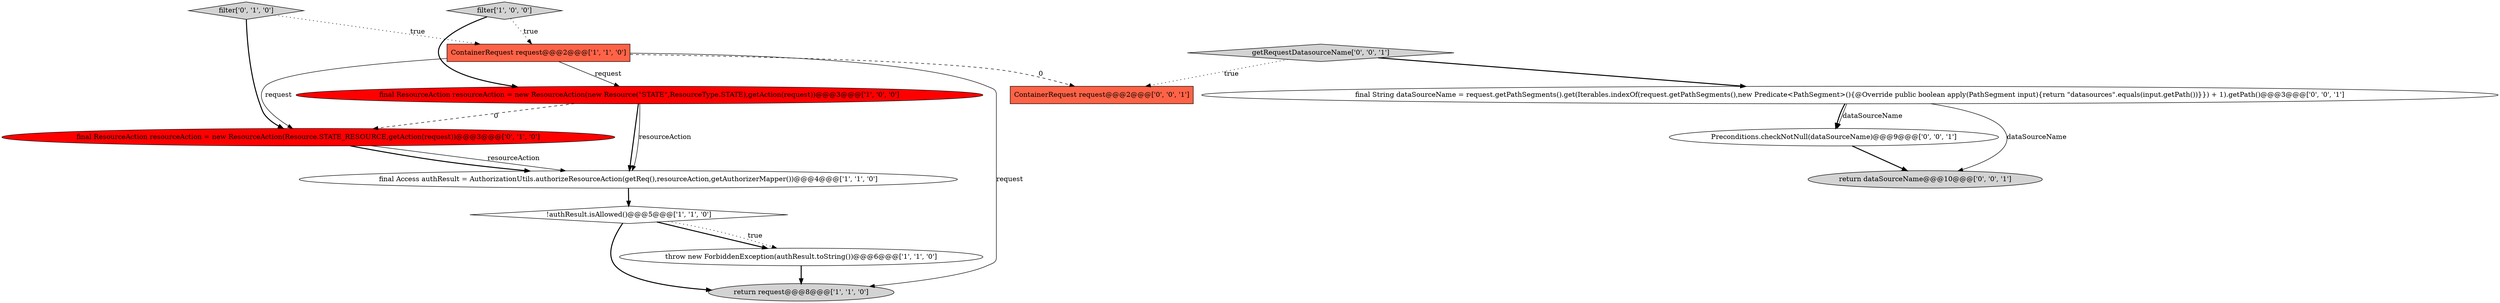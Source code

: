 digraph {
5 [style = filled, label = "throw new ForbiddenException(authResult.toString())@@@6@@@['1', '1', '0']", fillcolor = white, shape = ellipse image = "AAA0AAABBB1BBB"];
11 [style = filled, label = "final String dataSourceName = request.getPathSegments().get(Iterables.indexOf(request.getPathSegments(),new Predicate<PathSegment>(){@Override public boolean apply(PathSegment input){return \"datasources\".equals(input.getPath())}}) + 1).getPath()@@@3@@@['0', '0', '1']", fillcolor = white, shape = ellipse image = "AAA0AAABBB3BBB"];
9 [style = filled, label = "ContainerRequest request@@@2@@@['0', '0', '1']", fillcolor = tomato, shape = box image = "AAA0AAABBB3BBB"];
3 [style = filled, label = "!authResult.isAllowed()@@@5@@@['1', '1', '0']", fillcolor = white, shape = diamond image = "AAA0AAABBB1BBB"];
12 [style = filled, label = "return dataSourceName@@@10@@@['0', '0', '1']", fillcolor = lightgray, shape = ellipse image = "AAA0AAABBB3BBB"];
1 [style = filled, label = "final Access authResult = AuthorizationUtils.authorizeResourceAction(getReq(),resourceAction,getAuthorizerMapper())@@@4@@@['1', '1', '0']", fillcolor = white, shape = ellipse image = "AAA0AAABBB1BBB"];
7 [style = filled, label = "filter['0', '1', '0']", fillcolor = lightgray, shape = diamond image = "AAA0AAABBB2BBB"];
10 [style = filled, label = "getRequestDatasourceName['0', '0', '1']", fillcolor = lightgray, shape = diamond image = "AAA0AAABBB3BBB"];
13 [style = filled, label = "Preconditions.checkNotNull(dataSourceName)@@@9@@@['0', '0', '1']", fillcolor = white, shape = ellipse image = "AAA0AAABBB3BBB"];
8 [style = filled, label = "final ResourceAction resourceAction = new ResourceAction(Resource.STATE_RESOURCE,getAction(request))@@@3@@@['0', '1', '0']", fillcolor = red, shape = ellipse image = "AAA1AAABBB2BBB"];
4 [style = filled, label = "return request@@@8@@@['1', '1', '0']", fillcolor = lightgray, shape = ellipse image = "AAA0AAABBB1BBB"];
2 [style = filled, label = "filter['1', '0', '0']", fillcolor = lightgray, shape = diamond image = "AAA0AAABBB1BBB"];
6 [style = filled, label = "final ResourceAction resourceAction = new ResourceAction(new Resource(\"STATE\",ResourceType.STATE),getAction(request))@@@3@@@['1', '0', '0']", fillcolor = red, shape = ellipse image = "AAA1AAABBB1BBB"];
0 [style = filled, label = "ContainerRequest request@@@2@@@['1', '1', '0']", fillcolor = tomato, shape = box image = "AAA0AAABBB1BBB"];
8->1 [style = solid, label="resourceAction"];
6->8 [style = dashed, label="0"];
2->0 [style = dotted, label="true"];
2->6 [style = bold, label=""];
6->1 [style = solid, label="resourceAction"];
1->3 [style = bold, label=""];
7->0 [style = dotted, label="true"];
7->8 [style = bold, label=""];
0->4 [style = solid, label="request"];
10->9 [style = dotted, label="true"];
3->4 [style = bold, label=""];
8->1 [style = bold, label=""];
6->1 [style = bold, label=""];
3->5 [style = bold, label=""];
3->5 [style = dotted, label="true"];
13->12 [style = bold, label=""];
11->13 [style = solid, label="dataSourceName"];
0->8 [style = solid, label="request"];
11->12 [style = solid, label="dataSourceName"];
11->13 [style = bold, label=""];
5->4 [style = bold, label=""];
0->6 [style = solid, label="request"];
0->9 [style = dashed, label="0"];
10->11 [style = bold, label=""];
}
